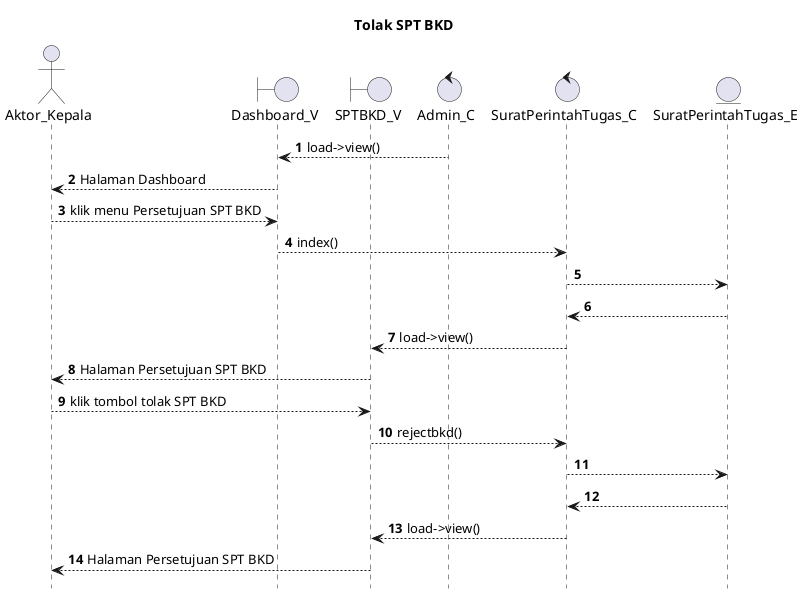 @startuml

autonumber
hide footbox
title Tolak SPT BKD

Actor Aktor_Kepala
boundary Dashboard_V
boundary SPTBKD_V
control Admin_C
control SuratPerintahTugas_C
Entity SuratPerintahTugas_E

Admin_C --> Dashboard_V: load->view()
Dashboard_V --> Aktor_Kepala: Halaman Dashboard
Aktor_Kepala --> Dashboard_V: klik menu Persetujuan SPT BKD
Dashboard_V --> SuratPerintahTugas_C: index()
SuratPerintahTugas_C --> SuratPerintahTugas_E:
    
    SuratPerintahTugas_E --> SuratPerintahTugas_C:
    SuratPerintahTugas_C --> SPTBKD_V: load->view()
    SPTBKD_V --> Aktor_Kepala: Halaman Persetujuan SPT BKD

Aktor_Kepala --> SPTBKD_V: klik tombol tolak SPT BKD
SPTBKD_V --> SuratPerintahTugas_C: rejectbkd()
SuratPerintahTugas_C --> SuratPerintahTugas_E:
   
    SuratPerintahTugas_E --> SuratPerintahTugas_C:
    SuratPerintahTugas_C --> SPTBKD_V: load->view()
    SPTBKD_V --> Aktor_Kepala: Halaman Persetujuan SPT BKD

@enduml